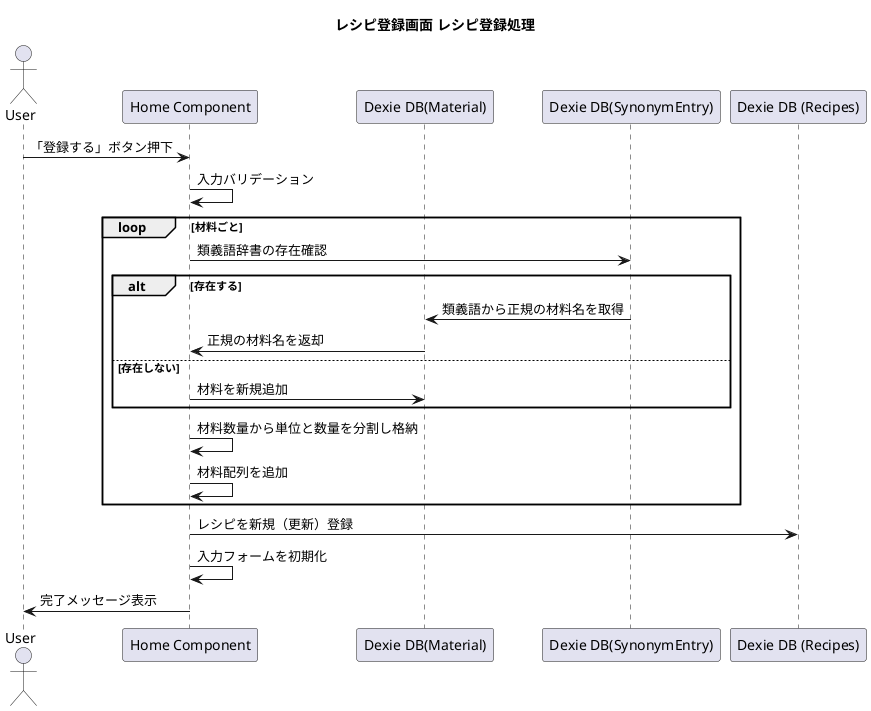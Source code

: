 @startuml registRecipe

title レシピ登録画面 レシピ登録処理

actor User
participant "Home Component" as Home
participant "Dexie DB(Material)" as Material
participant "Dexie DB(SynonymEntry)" as SynonymEntry
participant "Dexie DB (Recipes)" as Recipes

User -> Home : 「登録する」ボタン押下
Home -> Home : 入力バリデーション
loop 材料ごと
    Home -> SynonymEntry : 類義語辞書の存在確認
    alt 存在する
        SynonymEntry -> Material : 類義語から正規の材料名を取得
        Material -> Home : 正規の材料名を返却
    else 存在しない
        Home -> Material : 材料を新規追加
    end
    Home -> Home : 材料数量から単位と数量を分割し格納
    Home -> Home : 材料配列を追加
end
Home -> Recipes : レシピを新規（更新）登録
Home -> Home : 入力フォームを初期化
Home -> User : 完了メッセージ表示

@enduml

